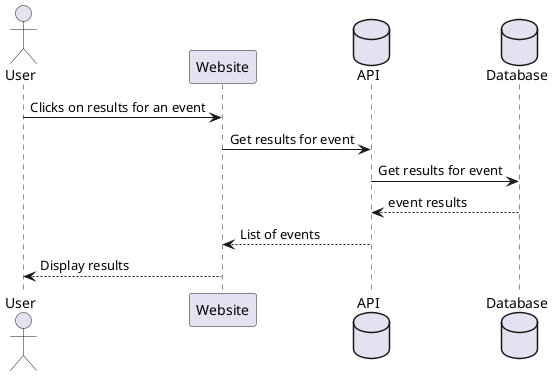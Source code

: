 @startuml
actor User
participant Website
database API
database Database

User -> Website: Clicks on results for an event
Website -> API: Get results for event
API -> Database: Get results for event
Database --> API: event results
API --> Website: List of events
Website --> User: Display results
@enduml
